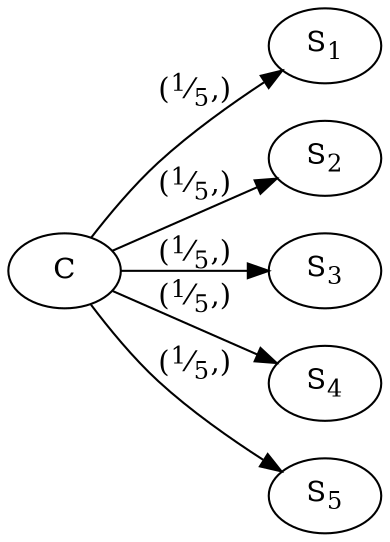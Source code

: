 digraph G {
  graph [rankdir=LR];
  S1 [ label = <S<sub>1</sub>> ]
  S2 [ label = <S<sub>2</sub>> ]
  S3 [ label = <S<sub>3</sub>> ]
  S4 [ label = <S<sub>4</sub>> ]
  S5 [ label = <S<sub>5</sub>> ]
  C -> S1 [ label = <(<sup>1</sup>&frasl;<sub>5</sub>,)> ]
  C -> S2 [ label = <(<sup>1</sup>&frasl;<sub>5</sub>,)> ]
  C -> S3 [ label = <(<sup>1</sup>&frasl;<sub>5</sub>,)> ]
  C -> S4 [ label = <(<sup>1</sup>&frasl;<sub>5</sub>,)> ]
  C -> S5 [ label = <(<sup>1</sup>&frasl;<sub>5</sub>,)> ]
}
